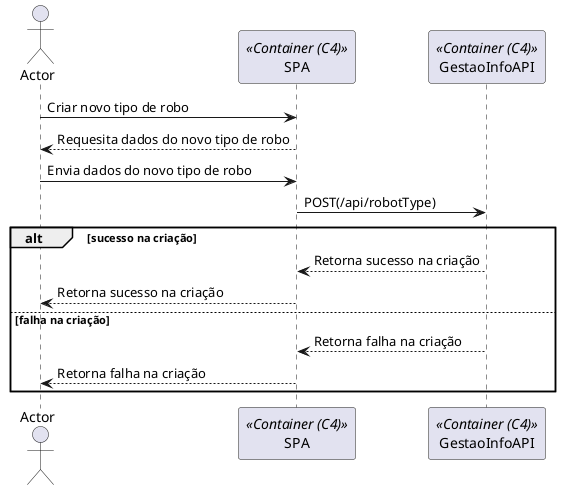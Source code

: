 @startuml

actor Actor as Actor
participant "SPA" as Container <<Container (C4)>>
participant "GestaoInfoAPI" as API <<Container (C4)>>

Actor -> Container: Criar novo tipo de robo
Container --> Actor: Requesita dados do novo tipo de robo

Actor -> Container: Envia dados do novo tipo de robo

Container -> API: POST(/api/robotType)

alt sucesso na criação
    API --> Container: Retorna sucesso na criação
    Container --> Actor: Retorna sucesso na criação
else falha na criação
    API --> Container: Retorna falha na criação
    Container --> Actor: Retorna falha na criação
end

@enduml
